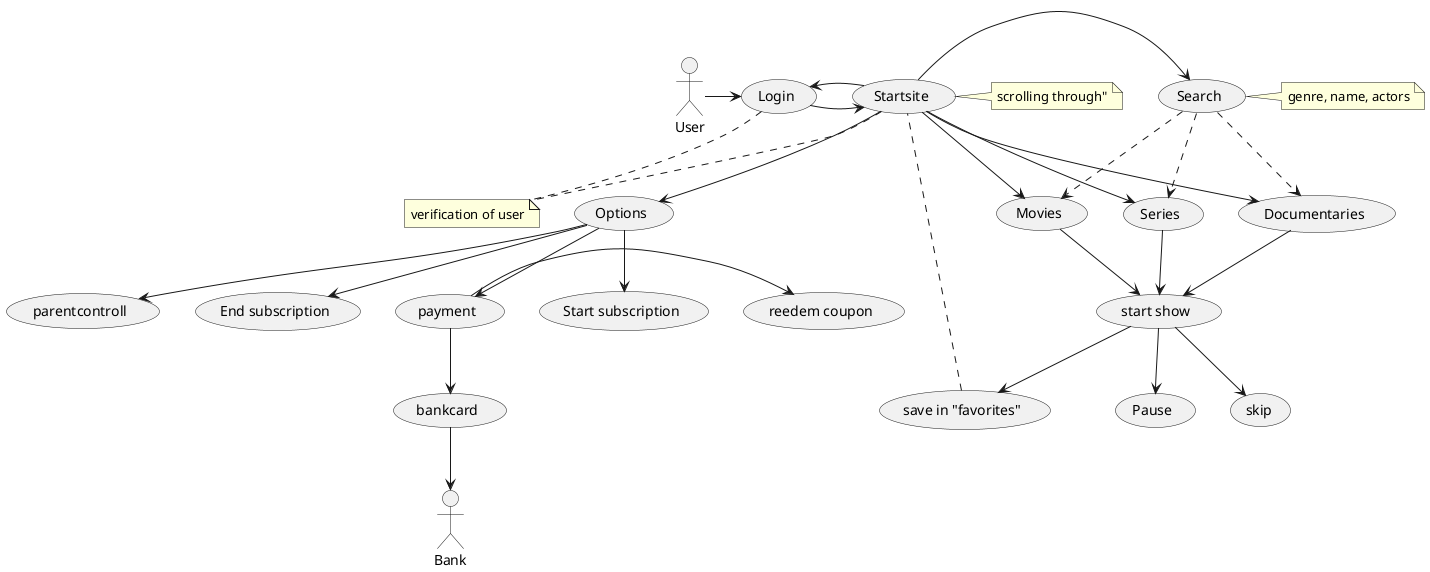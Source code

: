 @startuml

:User: -> (Login)
(Login) -> (Startsite)

(Startsite) -> (Login)
(Startsite) --> (Options)

(Options) --> (End subscription)
(Options) --> (Start subscription)
(Options) --> (parentcontroll)
(Options) --> (payment)

(payment) -> (reedem coupon)
(payment) --> (bankcard)
(bankcard) --> :Bank:

(Startsite) --> (Movies)
(Startsite) --> (Series)
(Startsite) --> (Documentaries)
(Startsite) -> (Search)

(Search) ..> (Movies)
(Search) ..> (Series)
(Search) ..> (Documentaries)

(Movies) --> (start show)
(Series) --> (start show)
(Documentaries) --> (start show)

(start show) --> (Pause)
(start show) --> (skip)
(start show) --> (save in "favorites")
(save in "favorites") .. (Startsite)

note right of (Search)
genre, name, actors
end note

note right of (Startsite)
scrolling through"
end note
note "verification of user" as N2
(Login) .. N2
(Startsite) .. N2

@enduml